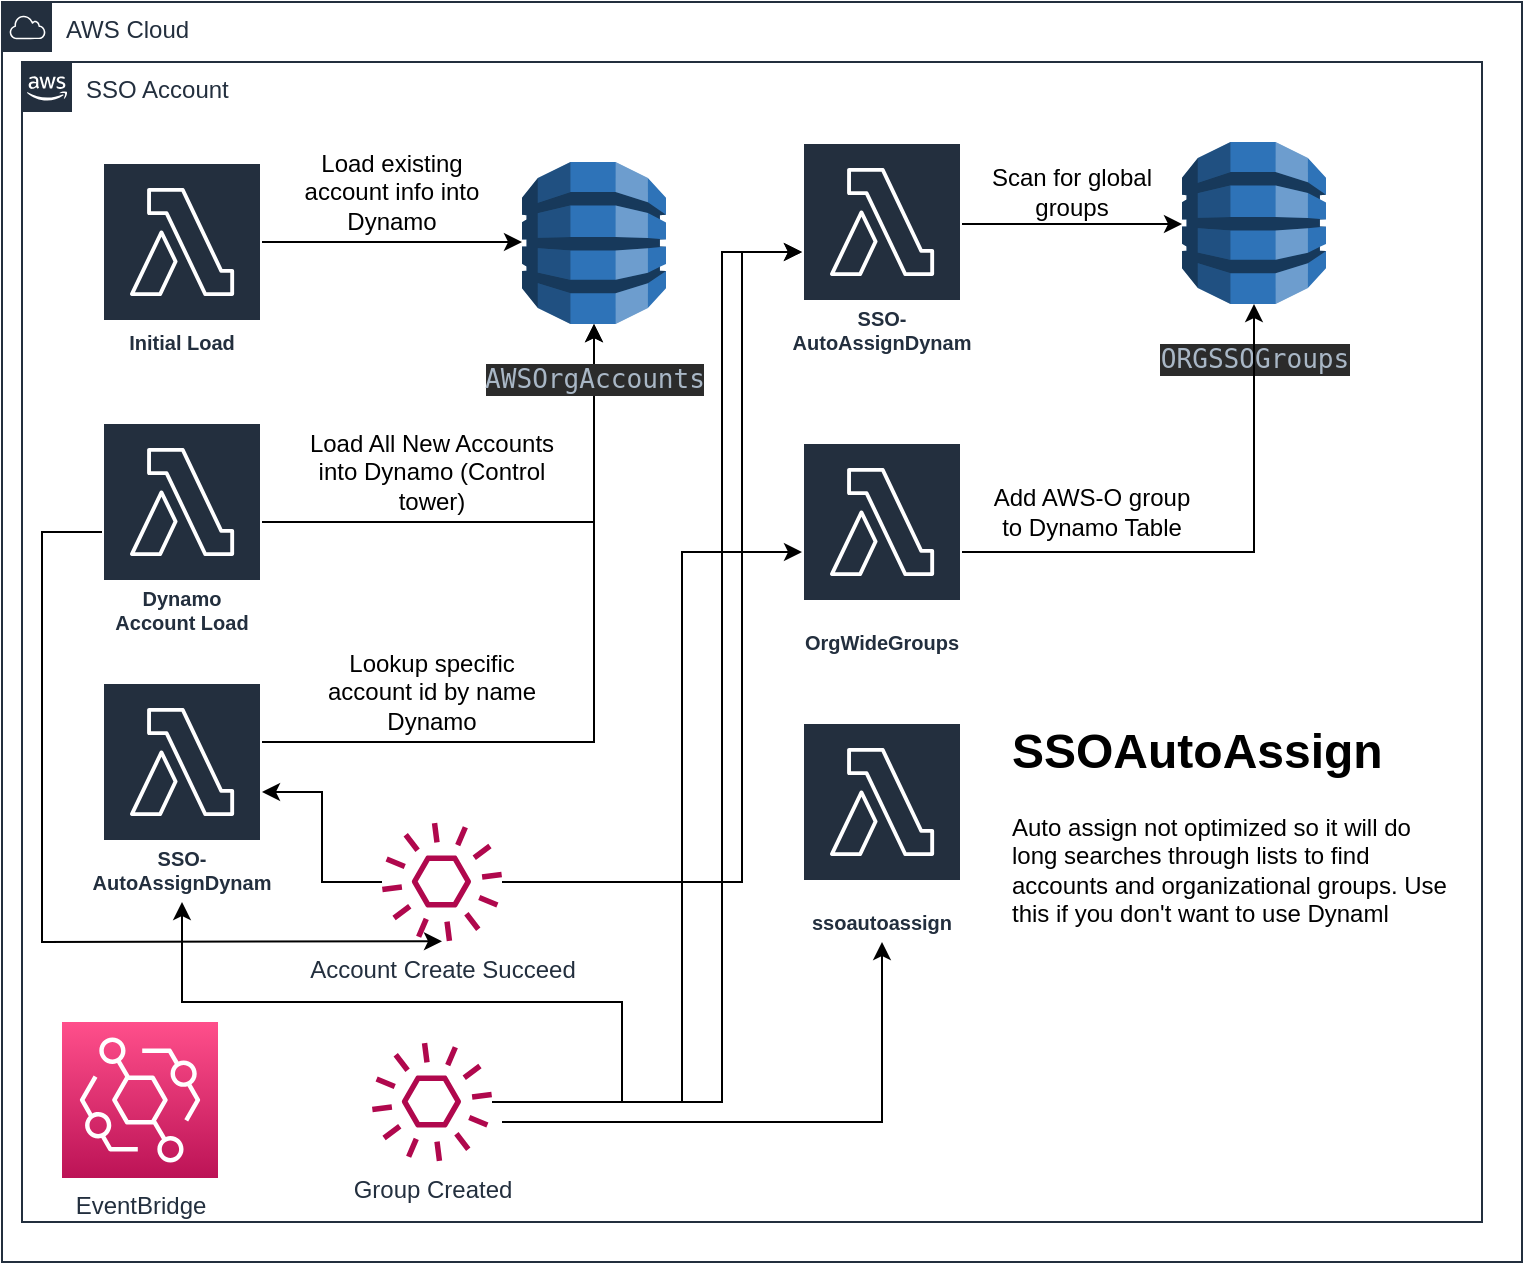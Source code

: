 <mxfile version="20.0.1" type="device"><diagram id="94V4EQJZF4AnDntK_-Zp" name="Page-1"><mxGraphModel dx="1298" dy="697" grid="1" gridSize="10" guides="1" tooltips="1" connect="1" arrows="1" fold="1" page="1" pageScale="1" pageWidth="850" pageHeight="1100" math="0" shadow="0"><root><mxCell id="0"/><mxCell id="1" parent="0"/><mxCell id="RgCNyGqPCmXjkGUx3X_F-2" value="AWS Cloud" style="points=[[0,0],[0.25,0],[0.5,0],[0.75,0],[1,0],[1,0.25],[1,0.5],[1,0.75],[1,1],[0.75,1],[0.5,1],[0.25,1],[0,1],[0,0.75],[0,0.5],[0,0.25]];outlineConnect=0;gradientColor=none;html=1;whiteSpace=wrap;fontSize=12;fontStyle=0;container=1;pointerEvents=0;collapsible=0;recursiveResize=0;shape=mxgraph.aws4.group;grIcon=mxgraph.aws4.group_aws_cloud;strokeColor=#232F3E;fillColor=none;verticalAlign=top;align=left;spacingLeft=30;fontColor=#232F3E;dashed=0;" vertex="1" parent="1"><mxGeometry x="40" y="40" width="760" height="630" as="geometry"/></mxCell><mxCell id="RgCNyGqPCmXjkGUx3X_F-1" value="SSO Account" style="points=[[0,0],[0.25,0],[0.5,0],[0.75,0],[1,0],[1,0.25],[1,0.5],[1,0.75],[1,1],[0.75,1],[0.5,1],[0.25,1],[0,1],[0,0.75],[0,0.5],[0,0.25]];outlineConnect=0;gradientColor=none;html=1;whiteSpace=wrap;fontSize=12;fontStyle=0;container=1;pointerEvents=0;collapsible=0;recursiveResize=0;shape=mxgraph.aws4.group;grIcon=mxgraph.aws4.group_aws_cloud_alt;strokeColor=#232F3E;fillColor=none;verticalAlign=top;align=left;spacingLeft=30;fontColor=#232F3E;dashed=0;" vertex="1" parent="RgCNyGqPCmXjkGUx3X_F-2"><mxGeometry x="10" y="30" width="730" height="580" as="geometry"/></mxCell><mxCell id="RgCNyGqPCmXjkGUx3X_F-13" value="" style="edgeStyle=orthogonalEdgeStyle;rounded=0;orthogonalLoop=1;jettySize=auto;html=1;" edge="1" parent="RgCNyGqPCmXjkGUx3X_F-1" source="RgCNyGqPCmXjkGUx3X_F-3" target="RgCNyGqPCmXjkGUx3X_F-6"><mxGeometry relative="1" as="geometry"><Array as="points"><mxPoint x="190" y="90"/><mxPoint x="190" y="90"/></Array></mxGeometry></mxCell><mxCell id="RgCNyGqPCmXjkGUx3X_F-3" value="Initial Load" style="sketch=0;outlineConnect=0;fontColor=#232F3E;gradientColor=none;strokeColor=#ffffff;fillColor=#232F3E;dashed=0;verticalLabelPosition=middle;verticalAlign=bottom;align=center;html=1;whiteSpace=wrap;fontSize=10;fontStyle=1;spacing=3;shape=mxgraph.aws4.productIcon;prIcon=mxgraph.aws4.lambda;" vertex="1" parent="RgCNyGqPCmXjkGUx3X_F-1"><mxGeometry x="40" y="50" width="80" height="100" as="geometry"/></mxCell><mxCell id="RgCNyGqPCmXjkGUx3X_F-8" value="" style="edgeStyle=orthogonalEdgeStyle;rounded=0;orthogonalLoop=1;jettySize=auto;html=1;" edge="1" parent="RgCNyGqPCmXjkGUx3X_F-1" source="RgCNyGqPCmXjkGUx3X_F-4" target="RgCNyGqPCmXjkGUx3X_F-6"><mxGeometry relative="1" as="geometry"><mxPoint x="200" y="235" as="targetPoint"/><Array as="points"><mxPoint x="286" y="230"/></Array></mxGeometry></mxCell><mxCell id="RgCNyGqPCmXjkGUx3X_F-4" value="Dynamo Account Load" style="sketch=0;outlineConnect=0;fontColor=#232F3E;gradientColor=none;strokeColor=#ffffff;fillColor=#232F3E;dashed=0;verticalLabelPosition=middle;verticalAlign=bottom;align=center;html=1;whiteSpace=wrap;fontSize=10;fontStyle=1;spacing=3;shape=mxgraph.aws4.productIcon;prIcon=mxgraph.aws4.lambda;" vertex="1" parent="RgCNyGqPCmXjkGUx3X_F-1"><mxGeometry x="40" y="180" width="80" height="110" as="geometry"/></mxCell><mxCell id="RgCNyGqPCmXjkGUx3X_F-11" value="" style="edgeStyle=orthogonalEdgeStyle;rounded=0;orthogonalLoop=1;jettySize=auto;html=1;" edge="1" parent="RgCNyGqPCmXjkGUx3X_F-1" source="RgCNyGqPCmXjkGUx3X_F-5" target="RgCNyGqPCmXjkGUx3X_F-6"><mxGeometry relative="1" as="geometry"><mxPoint x="200" y="365" as="targetPoint"/><Array as="points"><mxPoint x="286" y="340"/></Array></mxGeometry></mxCell><mxCell id="RgCNyGqPCmXjkGUx3X_F-5" value="SSO-AutoAssignDynam" style="sketch=0;outlineConnect=0;fontColor=#232F3E;gradientColor=none;strokeColor=#ffffff;fillColor=#232F3E;dashed=0;verticalLabelPosition=middle;verticalAlign=bottom;align=center;html=1;whiteSpace=wrap;fontSize=10;fontStyle=1;spacing=3;shape=mxgraph.aws4.productIcon;prIcon=mxgraph.aws4.lambda;" vertex="1" parent="RgCNyGqPCmXjkGUx3X_F-1"><mxGeometry x="40" y="310" width="80" height="110" as="geometry"/></mxCell><mxCell id="RgCNyGqPCmXjkGUx3X_F-6" value="&lt;pre style=&quot;background-color:#2b2b2b;color:#a9b7c6;font-family:'JetBrains Mono',monospace;font-size:9.8pt;&quot;&gt;AWSOrgAccounts&lt;/pre&gt;" style="outlineConnect=0;dashed=0;verticalLabelPosition=bottom;verticalAlign=top;align=center;html=1;shape=mxgraph.aws3.dynamo_db;fillColor=#2E73B8;gradientColor=none;" vertex="1" parent="RgCNyGqPCmXjkGUx3X_F-1"><mxGeometry x="250" y="50" width="72" height="81" as="geometry"/></mxCell><mxCell id="RgCNyGqPCmXjkGUx3X_F-15" value="" style="edgeStyle=orthogonalEdgeStyle;rounded=0;orthogonalLoop=1;jettySize=auto;html=1;" edge="1" parent="RgCNyGqPCmXjkGUx3X_F-1" source="RgCNyGqPCmXjkGUx3X_F-12" target="RgCNyGqPCmXjkGUx3X_F-14"><mxGeometry relative="1" as="geometry"><Array as="points"><mxPoint x="500" y="81"/><mxPoint x="500" y="81"/></Array></mxGeometry></mxCell><mxCell id="RgCNyGqPCmXjkGUx3X_F-39" value="" style="edgeStyle=orthogonalEdgeStyle;rounded=0;orthogonalLoop=1;jettySize=auto;html=1;startArrow=classic;startFill=1;endArrow=none;endFill=0;elbow=vertical;" edge="1" parent="RgCNyGqPCmXjkGUx3X_F-1" source="RgCNyGqPCmXjkGUx3X_F-12" target="RgCNyGqPCmXjkGUx3X_F-28"><mxGeometry relative="1" as="geometry"><Array as="points"><mxPoint x="360" y="95"/><mxPoint x="360" y="410"/></Array></mxGeometry></mxCell><mxCell id="RgCNyGqPCmXjkGUx3X_F-41" value="" style="edgeStyle=orthogonalEdgeStyle;rounded=0;orthogonalLoop=1;jettySize=auto;html=1;startArrow=classic;startFill=1;endArrow=none;endFill=0;elbow=vertical;" edge="1" parent="RgCNyGqPCmXjkGUx3X_F-1" source="RgCNyGqPCmXjkGUx3X_F-12" target="RgCNyGqPCmXjkGUx3X_F-29"><mxGeometry relative="1" as="geometry"><Array as="points"><mxPoint x="350" y="95"/><mxPoint x="350" y="520"/></Array></mxGeometry></mxCell><mxCell id="RgCNyGqPCmXjkGUx3X_F-12" value="SSO-AutoAssignDynam" style="sketch=0;outlineConnect=0;fontColor=#232F3E;gradientColor=none;strokeColor=#ffffff;fillColor=#232F3E;dashed=0;verticalLabelPosition=middle;verticalAlign=bottom;align=center;html=1;whiteSpace=wrap;fontSize=10;fontStyle=1;spacing=3;shape=mxgraph.aws4.productIcon;prIcon=mxgraph.aws4.lambda;" vertex="1" parent="RgCNyGqPCmXjkGUx3X_F-1"><mxGeometry x="390" y="40" width="80" height="110" as="geometry"/></mxCell><mxCell id="RgCNyGqPCmXjkGUx3X_F-14" value="&lt;pre style=&quot;background-color:#2b2b2b;color:#a9b7c6;font-family:'JetBrains Mono',monospace;font-size:9.8pt;&quot;&gt;ORGSSOGroups&lt;/pre&gt;" style="outlineConnect=0;dashed=0;verticalLabelPosition=bottom;verticalAlign=top;align=center;html=1;shape=mxgraph.aws3.dynamo_db;fillColor=#2E73B8;gradientColor=none;" vertex="1" parent="RgCNyGqPCmXjkGUx3X_F-1"><mxGeometry x="580" y="40" width="72" height="81" as="geometry"/></mxCell><mxCell id="RgCNyGqPCmXjkGUx3X_F-18" value="" style="edgeStyle=orthogonalEdgeStyle;rounded=0;orthogonalLoop=1;jettySize=auto;html=1;" edge="1" parent="RgCNyGqPCmXjkGUx3X_F-1" source="RgCNyGqPCmXjkGUx3X_F-16" target="RgCNyGqPCmXjkGUx3X_F-14"><mxGeometry relative="1" as="geometry"><mxPoint x="550" y="245" as="targetPoint"/></mxGeometry></mxCell><mxCell id="RgCNyGqPCmXjkGUx3X_F-35" value="" style="edgeStyle=orthogonalEdgeStyle;rounded=0;orthogonalLoop=1;jettySize=auto;html=1;endArrow=none;endFill=0;startArrow=classic;startFill=1;" edge="1" parent="RgCNyGqPCmXjkGUx3X_F-1" source="RgCNyGqPCmXjkGUx3X_F-16" target="RgCNyGqPCmXjkGUx3X_F-29"><mxGeometry relative="1" as="geometry"><mxPoint x="310" y="245" as="targetPoint"/><Array as="points"><mxPoint x="330" y="245"/><mxPoint x="330" y="520"/></Array></mxGeometry></mxCell><mxCell id="RgCNyGqPCmXjkGUx3X_F-16" value="OrgWideGroups" style="sketch=0;outlineConnect=0;fontColor=#232F3E;gradientColor=none;strokeColor=#ffffff;fillColor=#232F3E;dashed=0;verticalLabelPosition=middle;verticalAlign=bottom;align=center;html=1;whiteSpace=wrap;fontSize=10;fontStyle=1;spacing=3;shape=mxgraph.aws4.productIcon;prIcon=mxgraph.aws4.lambda;" vertex="1" parent="RgCNyGqPCmXjkGUx3X_F-1"><mxGeometry x="390" y="190" width="80" height="110" as="geometry"/></mxCell><mxCell id="RgCNyGqPCmXjkGUx3X_F-19" value="Add AWS-O group to Dynamo Table" style="text;html=1;strokeColor=none;fillColor=none;align=center;verticalAlign=middle;whiteSpace=wrap;rounded=0;" vertex="1" parent="RgCNyGqPCmXjkGUx3X_F-1"><mxGeometry x="480" y="210" width="110" height="30" as="geometry"/></mxCell><mxCell id="RgCNyGqPCmXjkGUx3X_F-20" value="Scan for global groups" style="text;html=1;strokeColor=none;fillColor=none;align=center;verticalAlign=middle;whiteSpace=wrap;rounded=0;" vertex="1" parent="RgCNyGqPCmXjkGUx3X_F-1"><mxGeometry x="470" y="50" width="110" height="30" as="geometry"/></mxCell><mxCell id="RgCNyGqPCmXjkGUx3X_F-21" value="Load existing account info into Dynamo" style="text;html=1;strokeColor=none;fillColor=none;align=center;verticalAlign=middle;whiteSpace=wrap;rounded=0;" vertex="1" parent="RgCNyGqPCmXjkGUx3X_F-1"><mxGeometry x="130" y="50" width="110" height="30" as="geometry"/></mxCell><mxCell id="RgCNyGqPCmXjkGUx3X_F-22" value="Load All New Accounts into Dynamo (Control tower)" style="text;html=1;strokeColor=none;fillColor=none;align=center;verticalAlign=middle;whiteSpace=wrap;rounded=0;" vertex="1" parent="RgCNyGqPCmXjkGUx3X_F-1"><mxGeometry x="140" y="190" width="130" height="30" as="geometry"/></mxCell><mxCell id="RgCNyGqPCmXjkGUx3X_F-23" value="Lookup specific account id by name Dynamo" style="text;html=1;strokeColor=none;fillColor=none;align=center;verticalAlign=middle;whiteSpace=wrap;rounded=0;" vertex="1" parent="RgCNyGqPCmXjkGUx3X_F-1"><mxGeometry x="140" y="300" width="130" height="30" as="geometry"/></mxCell><mxCell id="RgCNyGqPCmXjkGUx3X_F-37" value="" style="rounded=0;orthogonalLoop=1;jettySize=auto;html=1;elbow=vertical;endArrow=none;endFill=0;startArrow=classic;startFill=1;" edge="1" parent="RgCNyGqPCmXjkGUx3X_F-1" source="RgCNyGqPCmXjkGUx3X_F-24"><mxGeometry relative="1" as="geometry"><mxPoint x="240" y="530" as="targetPoint"/><Array as="points"><mxPoint x="430" y="530"/></Array></mxGeometry></mxCell><mxCell id="RgCNyGqPCmXjkGUx3X_F-24" value="ssoautoassign" style="sketch=0;outlineConnect=0;fontColor=#232F3E;gradientColor=none;strokeColor=#ffffff;fillColor=#232F3E;dashed=0;verticalLabelPosition=middle;verticalAlign=bottom;align=center;html=1;whiteSpace=wrap;fontSize=10;fontStyle=1;spacing=3;shape=mxgraph.aws4.productIcon;prIcon=mxgraph.aws4.lambda;" vertex="1" parent="RgCNyGqPCmXjkGUx3X_F-1"><mxGeometry x="390" y="330" width="80" height="110" as="geometry"/></mxCell><mxCell id="RgCNyGqPCmXjkGUx3X_F-26" value="&lt;h1&gt;SSOAutoAssign&lt;/h1&gt;&lt;p&gt;Auto assign not optimized so it will do long searches through lists to find accounts and organizational groups. Use this if you don't want to use Dynaml&lt;br&gt;&lt;/p&gt;" style="text;html=1;strokeColor=none;fillColor=none;spacing=5;spacingTop=-20;whiteSpace=wrap;overflow=hidden;rounded=0;" vertex="1" parent="RgCNyGqPCmXjkGUx3X_F-1"><mxGeometry x="490" y="325" width="230" height="125" as="geometry"/></mxCell><mxCell id="RgCNyGqPCmXjkGUx3X_F-27" value="EventBridge" style="sketch=0;points=[[0,0,0],[0.25,0,0],[0.5,0,0],[0.75,0,0],[1,0,0],[0,1,0],[0.25,1,0],[0.5,1,0],[0.75,1,0],[1,1,0],[0,0.25,0],[0,0.5,0],[0,0.75,0],[1,0.25,0],[1,0.5,0],[1,0.75,0]];outlineConnect=0;fontColor=#232F3E;gradientColor=#FF4F8B;gradientDirection=north;fillColor=#BC1356;strokeColor=#ffffff;dashed=0;verticalLabelPosition=bottom;verticalAlign=top;align=center;html=1;fontSize=12;fontStyle=0;aspect=fixed;shape=mxgraph.aws4.resourceIcon;resIcon=mxgraph.aws4.eventbridge;" vertex="1" parent="RgCNyGqPCmXjkGUx3X_F-1"><mxGeometry x="20" y="480" width="78" height="78" as="geometry"/></mxCell><mxCell id="RgCNyGqPCmXjkGUx3X_F-31" value="" style="edgeStyle=orthogonalEdgeStyle;rounded=0;orthogonalLoop=1;jettySize=auto;html=1;" edge="1" parent="RgCNyGqPCmXjkGUx3X_F-1" source="RgCNyGqPCmXjkGUx3X_F-28" target="RgCNyGqPCmXjkGUx3X_F-5"><mxGeometry relative="1" as="geometry"/></mxCell><mxCell id="RgCNyGqPCmXjkGUx3X_F-42" value="" style="edgeStyle=orthogonalEdgeStyle;rounded=0;orthogonalLoop=1;jettySize=auto;html=1;startArrow=classic;startFill=1;endArrow=none;endFill=0;elbow=vertical;" edge="1" parent="RgCNyGqPCmXjkGUx3X_F-1" source="RgCNyGqPCmXjkGUx3X_F-28" target="RgCNyGqPCmXjkGUx3X_F-4"><mxGeometry relative="1" as="geometry"><Array as="points"><mxPoint x="10" y="440"/><mxPoint x="10" y="235"/></Array></mxGeometry></mxCell><mxCell id="RgCNyGqPCmXjkGUx3X_F-28" value="Account Create Succeed" style="sketch=0;outlineConnect=0;fontColor=#232F3E;gradientColor=none;fillColor=#B0084D;strokeColor=none;dashed=0;verticalLabelPosition=bottom;verticalAlign=top;align=center;html=1;fontSize=12;fontStyle=0;aspect=fixed;pointerEvents=1;shape=mxgraph.aws4.event;" vertex="1" parent="RgCNyGqPCmXjkGUx3X_F-1"><mxGeometry x="180" y="380" width="60" height="60" as="geometry"/></mxCell><mxCell id="RgCNyGqPCmXjkGUx3X_F-32" value="" style="edgeStyle=orthogonalEdgeStyle;rounded=0;orthogonalLoop=1;jettySize=auto;html=1;" edge="1" parent="RgCNyGqPCmXjkGUx3X_F-1" source="RgCNyGqPCmXjkGUx3X_F-29" target="RgCNyGqPCmXjkGUx3X_F-5"><mxGeometry relative="1" as="geometry"><Array as="points"><mxPoint x="300" y="520"/><mxPoint x="300" y="470"/><mxPoint x="80" y="470"/></Array></mxGeometry></mxCell><mxCell id="RgCNyGqPCmXjkGUx3X_F-29" value="Group Created" style="sketch=0;outlineConnect=0;fontColor=#232F3E;gradientColor=none;fillColor=#B0084D;strokeColor=none;dashed=0;verticalLabelPosition=bottom;verticalAlign=top;align=center;html=1;fontSize=12;fontStyle=0;aspect=fixed;pointerEvents=1;shape=mxgraph.aws4.event;" vertex="1" parent="RgCNyGqPCmXjkGUx3X_F-1"><mxGeometry x="175" y="490" width="60" height="60" as="geometry"/></mxCell></root></mxGraphModel></diagram></mxfile>